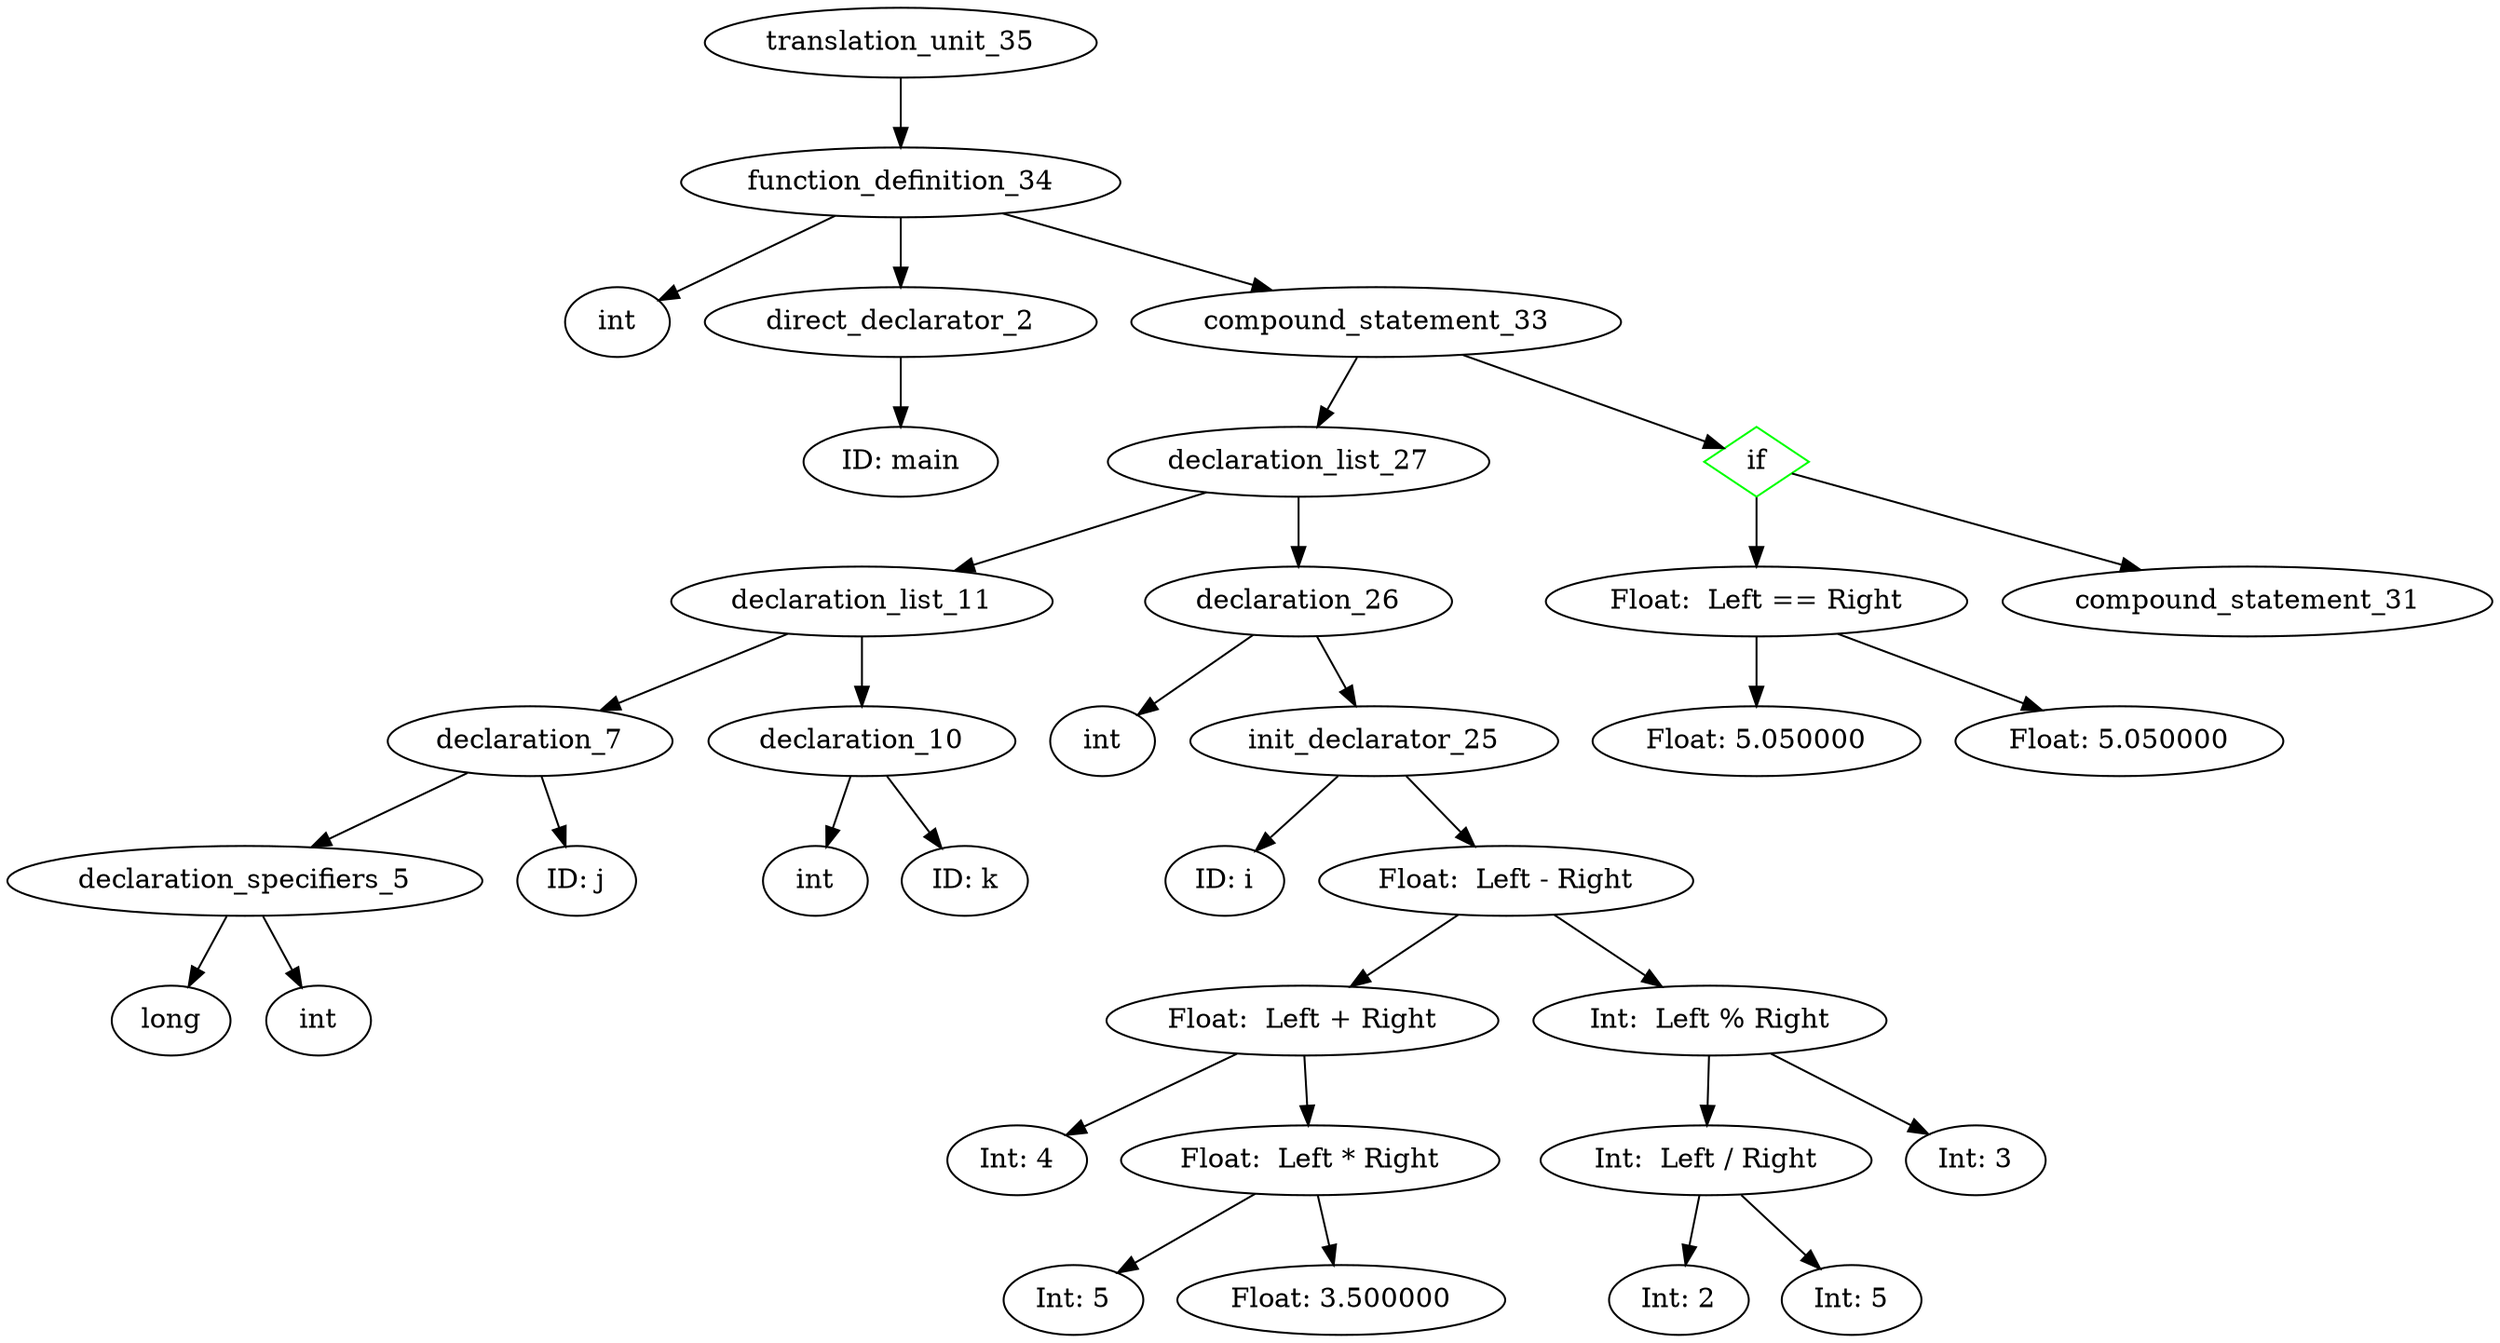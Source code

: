 digraph AST {
	translation_unit_35 -> function_definition_34;
	function_definition_34 -> type_specifier_0;
	type_specifier_0 [label="int"]
	function_definition_34 -> direct_declarator_2;
	direct_declarator_2 -> identifier_1;
	identifier_1 [label="ID: main"]
	function_definition_34 -> compound_statement_33;
	compound_statement_33 -> declaration_list_27;
	declaration_list_27 -> declaration_list_11;
	declaration_list_11 -> declaration_7;
	declaration_7 -> declaration_specifiers_5;
	declaration_specifiers_5 -> type_specifier_3;
	type_specifier_3 [label="long"]
	declaration_specifiers_5 -> type_specifier_4;
	type_specifier_4 [label="int"]
	declaration_7 -> identifier_6;
	identifier_6 [label="ID: j"]
	declaration_list_11 -> declaration_10;
	declaration_10 -> type_specifier_8;
	type_specifier_8 [label="int"]
	declaration_10 -> identifier_9;
	identifier_9 [label="ID: k"]
	declaration_list_27 -> declaration_26;
	declaration_26 -> type_specifier_12;
	type_specifier_12 [label="int"]
	declaration_26 -> init_declarator_25;
	init_declarator_25 -> identifier_13;
	identifier_13 [label="ID: i"]
	init_declarator_25 -> unary_expression_24;
	unary_expression_24 [label="Float:  Left - Right"]
	unary_expression_24 -> unary_expression_18;
	unary_expression_18 [label="Float:  Left + Right"]
	unary_expression_18 -> constant_14;
	constant_14 [label="Int: 4"]
	unary_expression_18 -> unary_expression_17;
	unary_expression_17 [label="Float:  Left * Right"]
	unary_expression_17 -> constant_15;
	constant_15 [label="Int: 5"]
	unary_expression_17 -> constant_16;
	constant_16 [label="Float: 3.500000"]
	unary_expression_24 -> unary_expression_23;
	unary_expression_23 [label="Int:  Left % Right"]
	unary_expression_23 -> unary_expression_21;
	unary_expression_21 [label="Int:  Left / Right"]
	unary_expression_21 -> constant_19;
	constant_19 [label="Int: 2"]
	unary_expression_21 -> constant_20;
	constant_20 [label="Int: 5"]
	unary_expression_23 -> constant_22;
	constant_22 [label="Int: 3"]
	compound_statement_33 -> selection_statement_32;
	selection_statement_32 [shape=diamond,color=green,label="if"]
	selection_statement_32 -> equality_expression_30;
	equality_expression_30 [label="Float:  Left == Right"]
	equality_expression_30 -> constant_28;
	constant_28 [label="Float: 5.050000"]
	equality_expression_30 -> constant_29;
	constant_29 [label="Float: 5.050000"]
	selection_statement_32 -> compound_statement_31;
}
